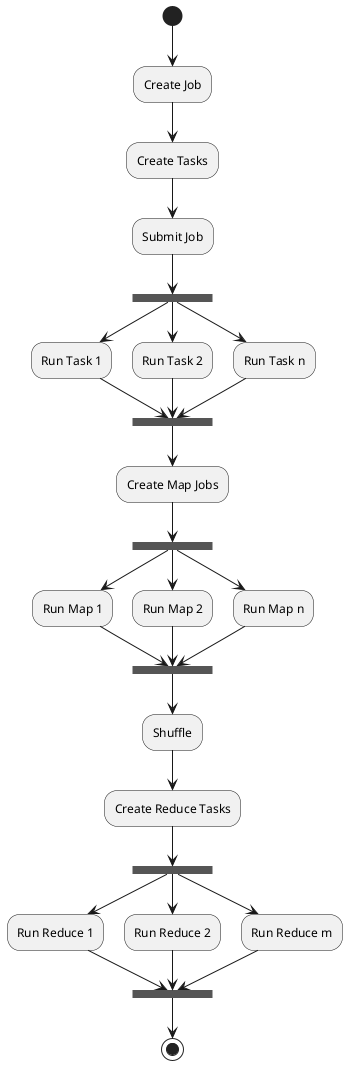 @startuml


(*) --> "Create Job"
--> "Create Tasks"
--> "Submit Job"
--> ===T1===
===T1=== --> "Run Task 1"
===T1=== --> "Run Task 2"
===T1=== --> "Run Task n"
"Run Task 1" --> ===T2===
"Run Task 2" --> ===T2===
"Run Task n" --> ===T2===
--> "Create Map Jobs"
--> ===M1===
===M1=== --> "Run Map 1"
===M1=== --> "Run Map 2"
===M1=== --> "Run Map n"
"Run Map 1" --> ===M2===
"Run Map 2" --> ===M2===
"Run Map n" --> ===M2===
===M2=== --> "Shuffle"
--> "Create Reduce Tasks"
--> ===R1===
===R1=== --> "Run Reduce 1"
===R1=== --> "Run Reduce 2"
===R1=== --> "Run Reduce m"
"Run Reduce 1" --> ===R2===
"Run Reduce 2" --> ===R2===
"Run Reduce m" --> ===R2===
===R2=== --> (*)
@enduml